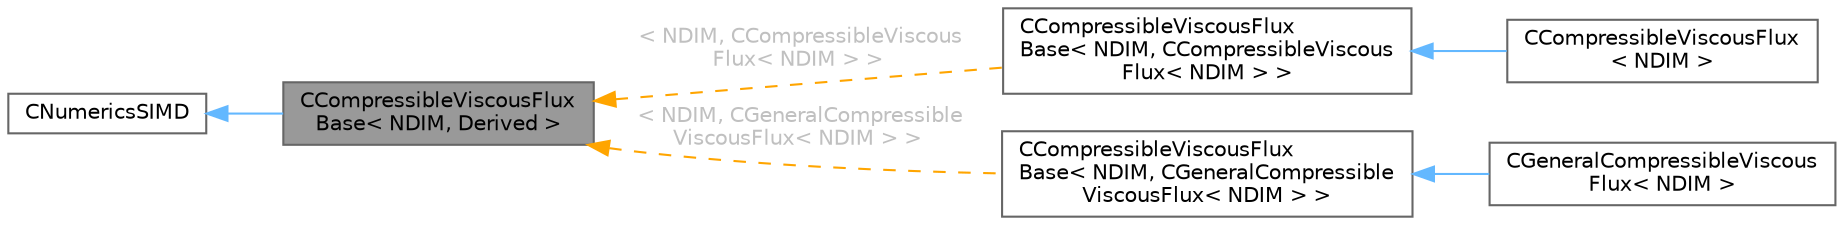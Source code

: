 digraph "CCompressibleViscousFluxBase&lt; NDIM, Derived &gt;"
{
 // LATEX_PDF_SIZE
  bgcolor="transparent";
  edge [fontname=Helvetica,fontsize=10,labelfontname=Helvetica,labelfontsize=10];
  node [fontname=Helvetica,fontsize=10,shape=box,height=0.2,width=0.4];
  rankdir="LR";
  Node1 [id="Node000001",label="CCompressibleViscousFlux\lBase\< NDIM, Derived \>",height=0.2,width=0.4,color="gray40", fillcolor="grey60", style="filled", fontcolor="black",tooltip="Decorator class to add viscous fluxes (compressible flow)."];
  Node2 -> Node1 [id="edge1_Node000001_Node000002",dir="back",color="steelblue1",style="solid",tooltip=" "];
  Node2 [id="Node000002",label="CNumericsSIMD",height=0.2,width=0.4,color="gray40", fillcolor="white", style="filled",URL="$classCNumericsSIMD.html",tooltip="Base class to define the interface."];
  Node1 -> Node3 [id="edge2_Node000001_Node000003",dir="back",color="orange",style="dashed",tooltip=" ",label=" \< NDIM, CCompressibleViscous\lFlux\< NDIM \> \>",fontcolor="grey" ];
  Node3 [id="Node000003",label="CCompressibleViscousFlux\lBase\< NDIM, CCompressibleViscous\lFlux\< NDIM \> \>",height=0.2,width=0.4,color="gray40", fillcolor="white", style="filled",URL="$classCCompressibleViscousFluxBase.html",tooltip=" "];
  Node3 -> Node4 [id="edge3_Node000003_Node000004",dir="back",color="steelblue1",style="solid",tooltip=" "];
  Node4 [id="Node000004",label="CCompressibleViscousFlux\l\< NDIM \>",height=0.2,width=0.4,color="gray40", fillcolor="white", style="filled",URL="$classCCompressibleViscousFlux.html",tooltip="Decorator class to add viscous fluxes (compressible flow, ideal gas)."];
  Node1 -> Node5 [id="edge4_Node000001_Node000005",dir="back",color="orange",style="dashed",tooltip=" ",label=" \< NDIM, CGeneralCompressible\lViscousFlux\< NDIM \> \>",fontcolor="grey" ];
  Node5 [id="Node000005",label="CCompressibleViscousFlux\lBase\< NDIM, CGeneralCompressible\lViscousFlux\< NDIM \> \>",height=0.2,width=0.4,color="gray40", fillcolor="white", style="filled",URL="$classCCompressibleViscousFluxBase.html",tooltip=" "];
  Node5 -> Node6 [id="edge5_Node000005_Node000006",dir="back",color="steelblue1",style="solid",tooltip=" "];
  Node6 [id="Node000006",label="CGeneralCompressibleViscous\lFlux\< NDIM \>",height=0.2,width=0.4,color="gray40", fillcolor="white", style="filled",URL="$classCGeneralCompressibleViscousFlux.html",tooltip="Decorator class to add viscous fluxes (compressible flow, real gas)."];
}
